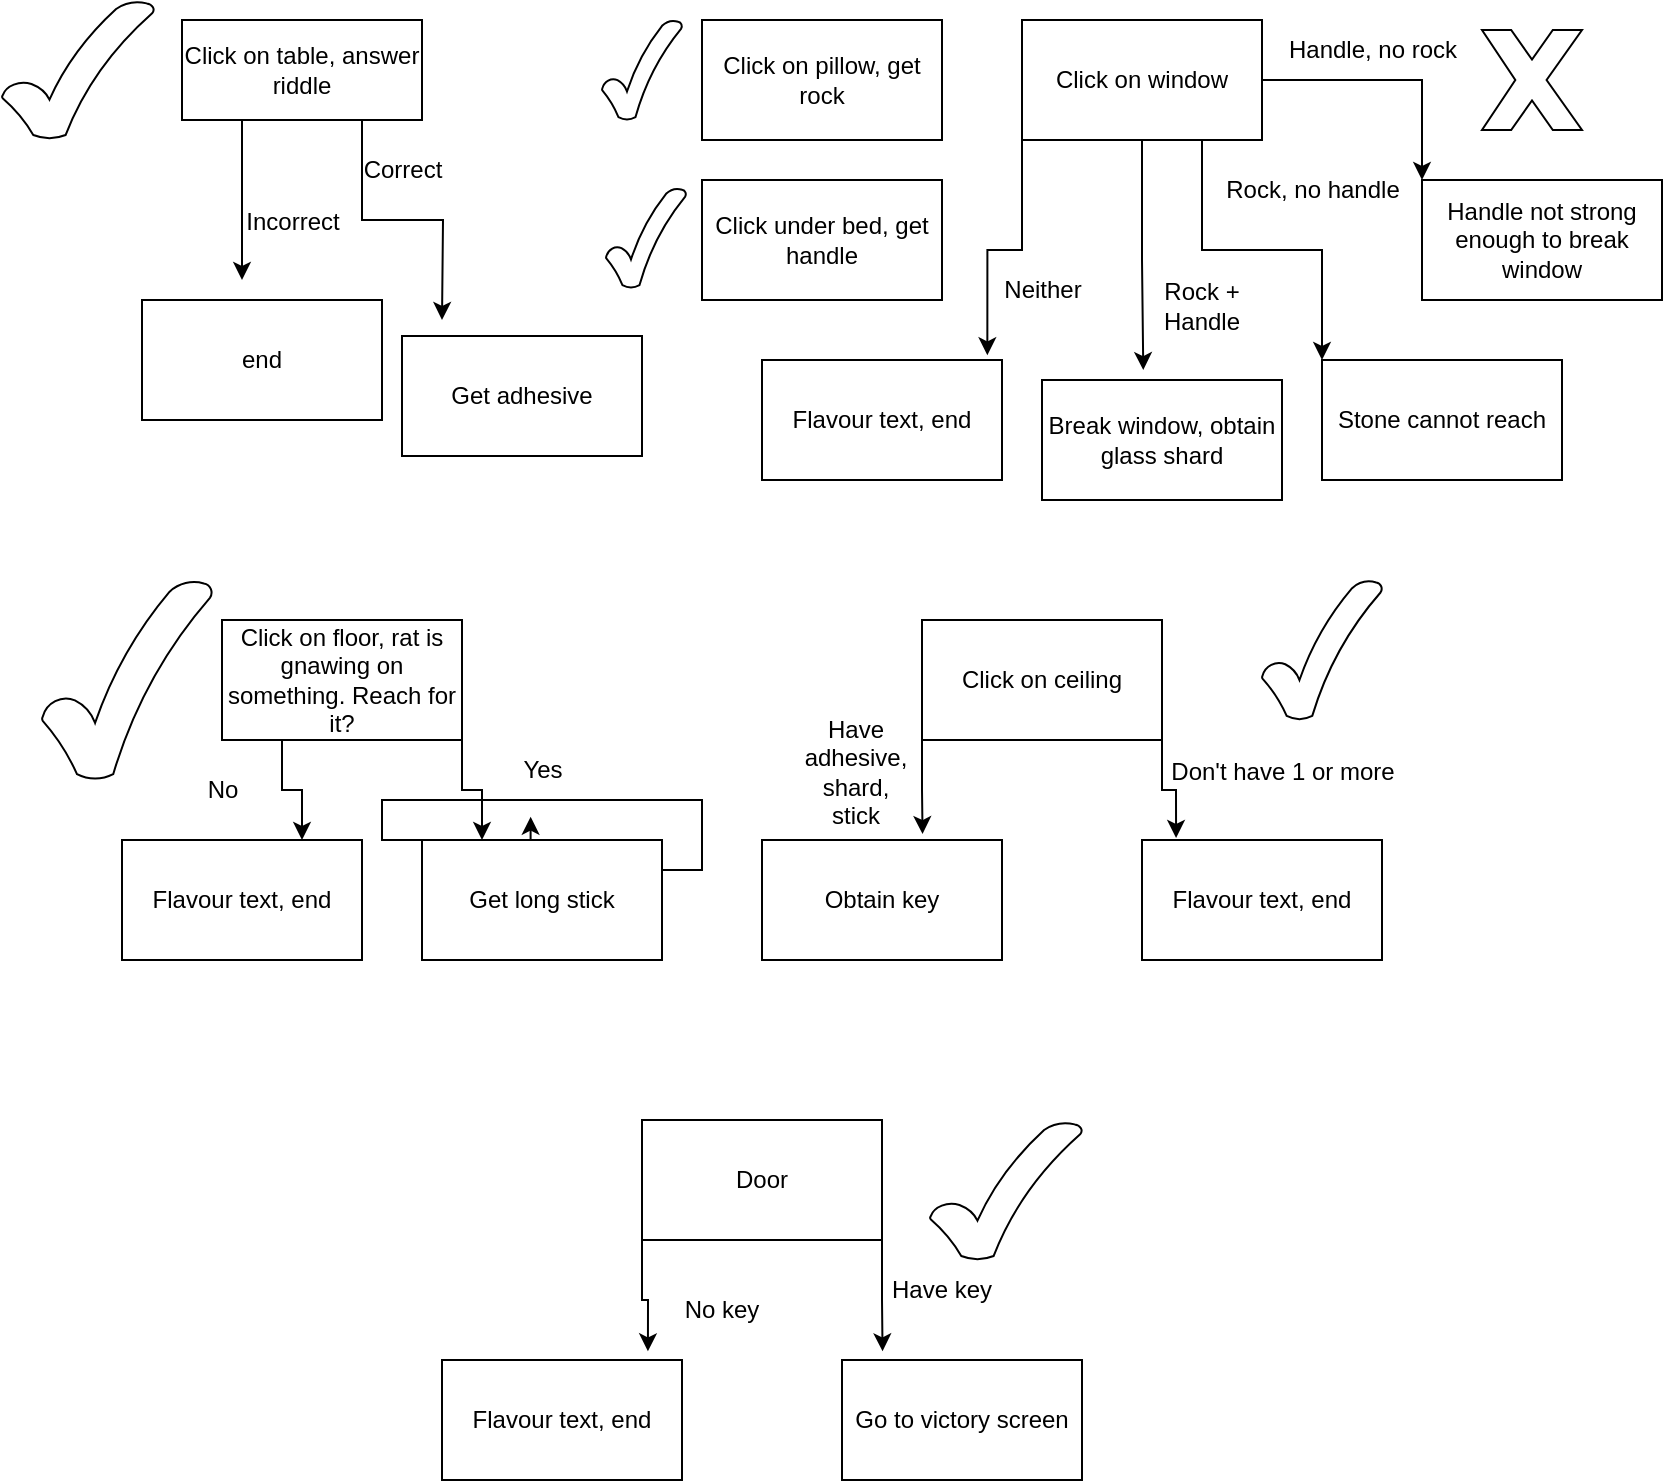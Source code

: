 <mxfile version="24.6.4" type="device">
  <diagram name="Page-1" id="w03JW5p4jiyixtSQ4wS0">
    <mxGraphModel dx="1241" dy="689" grid="1" gridSize="10" guides="1" tooltips="1" connect="1" arrows="1" fold="1" page="1" pageScale="1" pageWidth="827" pageHeight="1169" math="0" shadow="0">
      <root>
        <mxCell id="0" />
        <mxCell id="1" parent="0" />
        <mxCell id="uFrCkrXGXWZ8Ss36u2GU-13" style="edgeStyle=orthogonalEdgeStyle;rounded=0;orthogonalLoop=1;jettySize=auto;html=1;exitX=0.25;exitY=1;exitDx=0;exitDy=0;" edge="1" parent="1" source="76n5pHFG8_Tzsg33kYRW-1">
          <mxGeometry relative="1" as="geometry">
            <mxPoint x="50" y="150" as="targetPoint" />
          </mxGeometry>
        </mxCell>
        <mxCell id="uFrCkrXGXWZ8Ss36u2GU-14" style="edgeStyle=orthogonalEdgeStyle;rounded=0;orthogonalLoop=1;jettySize=auto;html=1;exitX=0.75;exitY=1;exitDx=0;exitDy=0;" edge="1" parent="1" source="76n5pHFG8_Tzsg33kYRW-1">
          <mxGeometry relative="1" as="geometry">
            <mxPoint x="150" y="170" as="targetPoint" />
          </mxGeometry>
        </mxCell>
        <mxCell id="76n5pHFG8_Tzsg33kYRW-1" value="Click on table, answer riddle" style="rounded=0;whiteSpace=wrap;html=1;" parent="1" vertex="1">
          <mxGeometry x="20" y="20" width="120" height="50" as="geometry" />
        </mxCell>
        <mxCell id="uFrCkrXGXWZ8Ss36u2GU-1" value="Get adhesive" style="rounded=0;whiteSpace=wrap;html=1;" vertex="1" parent="1">
          <mxGeometry x="130" y="178" width="120" height="60" as="geometry" />
        </mxCell>
        <mxCell id="uFrCkrXGXWZ8Ss36u2GU-3" value="Correct" style="text;html=1;align=center;verticalAlign=middle;resizable=0;points=[];autosize=1;strokeColor=none;fillColor=none;" vertex="1" parent="1">
          <mxGeometry x="100" y="80" width="60" height="30" as="geometry" />
        </mxCell>
        <mxCell id="uFrCkrXGXWZ8Ss36u2GU-7" value="end" style="rounded=0;whiteSpace=wrap;html=1;" vertex="1" parent="1">
          <mxGeometry y="160" width="120" height="60" as="geometry" />
        </mxCell>
        <mxCell id="uFrCkrXGXWZ8Ss36u2GU-8" value="Click on pillow, get rock" style="rounded=0;whiteSpace=wrap;html=1;" vertex="1" parent="1">
          <mxGeometry x="280" y="20" width="120" height="60" as="geometry" />
        </mxCell>
        <mxCell id="uFrCkrXGXWZ8Ss36u2GU-9" value="Click under bed, get handle" style="rounded=0;whiteSpace=wrap;html=1;" vertex="1" parent="1">
          <mxGeometry x="280" y="100" width="120" height="60" as="geometry" />
        </mxCell>
        <mxCell id="uFrCkrXGXWZ8Ss36u2GU-15" value="Incorrect&lt;div&gt;&lt;br&gt;&lt;/div&gt;" style="text;html=1;align=center;verticalAlign=middle;resizable=0;points=[];autosize=1;strokeColor=none;fillColor=none;" vertex="1" parent="1">
          <mxGeometry x="40" y="108" width="70" height="40" as="geometry" />
        </mxCell>
        <mxCell id="uFrCkrXGXWZ8Ss36u2GU-29" style="edgeStyle=orthogonalEdgeStyle;rounded=0;orthogonalLoop=1;jettySize=auto;html=1;exitX=0.75;exitY=1;exitDx=0;exitDy=0;entryX=0;entryY=0;entryDx=0;entryDy=0;" edge="1" parent="1" source="uFrCkrXGXWZ8Ss36u2GU-22" target="uFrCkrXGXWZ8Ss36u2GU-25">
          <mxGeometry relative="1" as="geometry" />
        </mxCell>
        <mxCell id="uFrCkrXGXWZ8Ss36u2GU-33" style="edgeStyle=orthogonalEdgeStyle;rounded=0;orthogonalLoop=1;jettySize=auto;html=1;exitX=1;exitY=0.5;exitDx=0;exitDy=0;entryX=0;entryY=0;entryDx=0;entryDy=0;" edge="1" parent="1" source="uFrCkrXGXWZ8Ss36u2GU-22" target="uFrCkrXGXWZ8Ss36u2GU-26">
          <mxGeometry relative="1" as="geometry" />
        </mxCell>
        <mxCell id="uFrCkrXGXWZ8Ss36u2GU-22" value="Click on window" style="rounded=0;whiteSpace=wrap;html=1;" vertex="1" parent="1">
          <mxGeometry x="440" y="20" width="120" height="60" as="geometry" />
        </mxCell>
        <mxCell id="uFrCkrXGXWZ8Ss36u2GU-23" value="Flavour text, end" style="rounded=0;whiteSpace=wrap;html=1;" vertex="1" parent="1">
          <mxGeometry x="310" y="190" width="120" height="60" as="geometry" />
        </mxCell>
        <mxCell id="uFrCkrXGXWZ8Ss36u2GU-24" value="Break window, obtain glass shard" style="rounded=0;whiteSpace=wrap;html=1;" vertex="1" parent="1">
          <mxGeometry x="450" y="200" width="120" height="60" as="geometry" />
        </mxCell>
        <mxCell id="uFrCkrXGXWZ8Ss36u2GU-25" value="Stone cannot reach" style="rounded=0;whiteSpace=wrap;html=1;" vertex="1" parent="1">
          <mxGeometry x="590" y="190" width="120" height="60" as="geometry" />
        </mxCell>
        <mxCell id="uFrCkrXGXWZ8Ss36u2GU-26" value="Handle not strong enough to break window" style="rounded=0;whiteSpace=wrap;html=1;" vertex="1" parent="1">
          <mxGeometry x="640" y="100" width="120" height="60" as="geometry" />
        </mxCell>
        <mxCell id="uFrCkrXGXWZ8Ss36u2GU-27" style="edgeStyle=orthogonalEdgeStyle;rounded=0;orthogonalLoop=1;jettySize=auto;html=1;exitX=0;exitY=1;exitDx=0;exitDy=0;entryX=0.939;entryY=-0.039;entryDx=0;entryDy=0;entryPerimeter=0;" edge="1" parent="1" source="uFrCkrXGXWZ8Ss36u2GU-22" target="uFrCkrXGXWZ8Ss36u2GU-23">
          <mxGeometry relative="1" as="geometry" />
        </mxCell>
        <mxCell id="uFrCkrXGXWZ8Ss36u2GU-34" value="Handle, no rock" style="text;html=1;align=center;verticalAlign=middle;resizable=0;points=[];autosize=1;strokeColor=none;fillColor=none;" vertex="1" parent="1">
          <mxGeometry x="560" y="20" width="110" height="30" as="geometry" />
        </mxCell>
        <mxCell id="uFrCkrXGXWZ8Ss36u2GU-35" value="Rock, no handle" style="text;html=1;align=center;verticalAlign=middle;resizable=0;points=[];autosize=1;strokeColor=none;fillColor=none;" vertex="1" parent="1">
          <mxGeometry x="530" y="90" width="110" height="30" as="geometry" />
        </mxCell>
        <mxCell id="uFrCkrXGXWZ8Ss36u2GU-36" value="Rock + Handle" style="text;html=1;align=center;verticalAlign=middle;whiteSpace=wrap;rounded=0;" vertex="1" parent="1">
          <mxGeometry x="500" y="148" width="60" height="30" as="geometry" />
        </mxCell>
        <mxCell id="uFrCkrXGXWZ8Ss36u2GU-37" style="edgeStyle=orthogonalEdgeStyle;rounded=0;orthogonalLoop=1;jettySize=auto;html=1;exitX=0.5;exitY=1;exitDx=0;exitDy=0;entryX=0.422;entryY=-0.083;entryDx=0;entryDy=0;entryPerimeter=0;" edge="1" parent="1" source="uFrCkrXGXWZ8Ss36u2GU-22" target="uFrCkrXGXWZ8Ss36u2GU-24">
          <mxGeometry relative="1" as="geometry" />
        </mxCell>
        <mxCell id="uFrCkrXGXWZ8Ss36u2GU-38" value="Neither" style="text;html=1;align=center;verticalAlign=middle;resizable=0;points=[];autosize=1;strokeColor=none;fillColor=none;" vertex="1" parent="1">
          <mxGeometry x="420" y="140" width="60" height="30" as="geometry" />
        </mxCell>
        <mxCell id="uFrCkrXGXWZ8Ss36u2GU-43" style="edgeStyle=orthogonalEdgeStyle;rounded=0;orthogonalLoop=1;jettySize=auto;html=1;exitX=1;exitY=1;exitDx=0;exitDy=0;entryX=0.25;entryY=0;entryDx=0;entryDy=0;" edge="1" parent="1" source="uFrCkrXGXWZ8Ss36u2GU-39" target="uFrCkrXGXWZ8Ss36u2GU-40">
          <mxGeometry relative="1" as="geometry" />
        </mxCell>
        <mxCell id="uFrCkrXGXWZ8Ss36u2GU-52" style="edgeStyle=orthogonalEdgeStyle;rounded=0;orthogonalLoop=1;jettySize=auto;html=1;exitX=0.25;exitY=1;exitDx=0;exitDy=0;entryX=0.75;entryY=0;entryDx=0;entryDy=0;" edge="1" parent="1" source="uFrCkrXGXWZ8Ss36u2GU-39" target="uFrCkrXGXWZ8Ss36u2GU-41">
          <mxGeometry relative="1" as="geometry" />
        </mxCell>
        <mxCell id="uFrCkrXGXWZ8Ss36u2GU-39" value="Click on floor, rat is gnawing on something. Reach for it?" style="rounded=0;whiteSpace=wrap;html=1;" vertex="1" parent="1">
          <mxGeometry x="40" y="320" width="120" height="60" as="geometry" />
        </mxCell>
        <mxCell id="uFrCkrXGXWZ8Ss36u2GU-40" value="Get long stick" style="rounded=0;whiteSpace=wrap;html=1;" vertex="1" parent="1">
          <mxGeometry x="140" y="430" width="120" height="60" as="geometry" />
        </mxCell>
        <mxCell id="uFrCkrXGXWZ8Ss36u2GU-41" value="Flavour text, end" style="rounded=0;whiteSpace=wrap;html=1;" vertex="1" parent="1">
          <mxGeometry x="-10" y="430" width="120" height="60" as="geometry" />
        </mxCell>
        <mxCell id="uFrCkrXGXWZ8Ss36u2GU-44" value="Click on ceiling" style="rounded=0;whiteSpace=wrap;html=1;" vertex="1" parent="1">
          <mxGeometry x="390" y="320" width="120" height="60" as="geometry" />
        </mxCell>
        <mxCell id="uFrCkrXGXWZ8Ss36u2GU-45" value="Obtain key" style="rounded=0;whiteSpace=wrap;html=1;" vertex="1" parent="1">
          <mxGeometry x="310" y="430" width="120" height="60" as="geometry" />
        </mxCell>
        <mxCell id="uFrCkrXGXWZ8Ss36u2GU-46" value="Flavour text, end" style="rounded=0;whiteSpace=wrap;html=1;" vertex="1" parent="1">
          <mxGeometry x="500" y="430" width="120" height="60" as="geometry" />
        </mxCell>
        <mxCell id="uFrCkrXGXWZ8Ss36u2GU-47" style="edgeStyle=orthogonalEdgeStyle;rounded=0;orthogonalLoop=1;jettySize=auto;html=1;exitX=0;exitY=1;exitDx=0;exitDy=0;entryX=0.669;entryY=-0.05;entryDx=0;entryDy=0;entryPerimeter=0;" edge="1" parent="1" source="uFrCkrXGXWZ8Ss36u2GU-44" target="uFrCkrXGXWZ8Ss36u2GU-45">
          <mxGeometry relative="1" as="geometry" />
        </mxCell>
        <mxCell id="uFrCkrXGXWZ8Ss36u2GU-48" style="edgeStyle=orthogonalEdgeStyle;rounded=0;orthogonalLoop=1;jettySize=auto;html=1;exitX=1;exitY=1;exitDx=0;exitDy=0;entryX=0.142;entryY=-0.017;entryDx=0;entryDy=0;entryPerimeter=0;" edge="1" parent="1" source="uFrCkrXGXWZ8Ss36u2GU-44" target="uFrCkrXGXWZ8Ss36u2GU-46">
          <mxGeometry relative="1" as="geometry" />
        </mxCell>
        <mxCell id="uFrCkrXGXWZ8Ss36u2GU-53" value="Yes" style="text;html=1;align=center;verticalAlign=middle;resizable=0;points=[];autosize=1;strokeColor=none;fillColor=none;" vertex="1" parent="1">
          <mxGeometry x="180" y="380" width="40" height="30" as="geometry" />
        </mxCell>
        <mxCell id="uFrCkrXGXWZ8Ss36u2GU-54" value="No" style="text;html=1;align=center;verticalAlign=middle;resizable=0;points=[];autosize=1;strokeColor=none;fillColor=none;" vertex="1" parent="1">
          <mxGeometry x="20" y="390" width="40" height="30" as="geometry" />
        </mxCell>
        <mxCell id="uFrCkrXGXWZ8Ss36u2GU-55" value="Have adhesive, shard, stick" style="text;html=1;align=center;verticalAlign=middle;whiteSpace=wrap;rounded=0;" vertex="1" parent="1">
          <mxGeometry x="327" y="381" width="60" height="30" as="geometry" />
        </mxCell>
        <mxCell id="uFrCkrXGXWZ8Ss36u2GU-56" value="Don&#39;t have 1 or more" style="text;html=1;align=center;verticalAlign=middle;resizable=0;points=[];autosize=1;strokeColor=none;fillColor=none;" vertex="1" parent="1">
          <mxGeometry x="500" y="381" width="140" height="30" as="geometry" />
        </mxCell>
        <mxCell id="uFrCkrXGXWZ8Ss36u2GU-57" value="Door" style="rounded=0;whiteSpace=wrap;html=1;" vertex="1" parent="1">
          <mxGeometry x="250" y="570" width="120" height="60" as="geometry" />
        </mxCell>
        <mxCell id="uFrCkrXGXWZ8Ss36u2GU-58" value="Flavour text, end" style="rounded=0;whiteSpace=wrap;html=1;" vertex="1" parent="1">
          <mxGeometry x="150" y="690" width="120" height="60" as="geometry" />
        </mxCell>
        <mxCell id="uFrCkrXGXWZ8Ss36u2GU-59" value="Go to victory screen" style="rounded=0;whiteSpace=wrap;html=1;" vertex="1" parent="1">
          <mxGeometry x="350" y="690" width="120" height="60" as="geometry" />
        </mxCell>
        <mxCell id="uFrCkrXGXWZ8Ss36u2GU-60" style="edgeStyle=orthogonalEdgeStyle;rounded=0;orthogonalLoop=1;jettySize=auto;html=1;exitX=0;exitY=1;exitDx=0;exitDy=0;entryX=0.858;entryY=-0.072;entryDx=0;entryDy=0;entryPerimeter=0;" edge="1" parent="1" source="uFrCkrXGXWZ8Ss36u2GU-57" target="uFrCkrXGXWZ8Ss36u2GU-58">
          <mxGeometry relative="1" as="geometry" />
        </mxCell>
        <mxCell id="uFrCkrXGXWZ8Ss36u2GU-61" style="edgeStyle=orthogonalEdgeStyle;rounded=0;orthogonalLoop=1;jettySize=auto;html=1;exitX=1;exitY=1;exitDx=0;exitDy=0;entryX=0.169;entryY=-0.072;entryDx=0;entryDy=0;entryPerimeter=0;" edge="1" parent="1" source="uFrCkrXGXWZ8Ss36u2GU-57" target="uFrCkrXGXWZ8Ss36u2GU-59">
          <mxGeometry relative="1" as="geometry" />
        </mxCell>
        <mxCell id="uFrCkrXGXWZ8Ss36u2GU-62" value="Have key" style="text;html=1;align=center;verticalAlign=middle;whiteSpace=wrap;rounded=0;" vertex="1" parent="1">
          <mxGeometry x="370" y="640" width="60" height="30" as="geometry" />
        </mxCell>
        <mxCell id="uFrCkrXGXWZ8Ss36u2GU-63" value="No key" style="text;html=1;align=center;verticalAlign=middle;whiteSpace=wrap;rounded=0;" vertex="1" parent="1">
          <mxGeometry x="260" y="650" width="60" height="30" as="geometry" />
        </mxCell>
        <mxCell id="uFrCkrXGXWZ8Ss36u2GU-67" value="" style="verticalLabelPosition=bottom;verticalAlign=top;html=1;shape=mxgraph.basic.tick" vertex="1" parent="1">
          <mxGeometry x="394" y="571" width="76" height="69" as="geometry" />
        </mxCell>
        <mxCell id="uFrCkrXGXWZ8Ss36u2GU-68" style="edgeStyle=orthogonalEdgeStyle;rounded=0;orthogonalLoop=1;jettySize=auto;html=1;exitX=1;exitY=0.25;exitDx=0;exitDy=0;entryX=0.358;entryY=1.278;entryDx=0;entryDy=0;entryPerimeter=0;" edge="1" parent="1" source="uFrCkrXGXWZ8Ss36u2GU-40" target="uFrCkrXGXWZ8Ss36u2GU-53">
          <mxGeometry relative="1" as="geometry" />
        </mxCell>
        <mxCell id="uFrCkrXGXWZ8Ss36u2GU-69" value="" style="verticalLabelPosition=bottom;verticalAlign=top;html=1;shape=mxgraph.basic.tick" vertex="1" parent="1">
          <mxGeometry x="-70" y="10.5" width="76" height="69" as="geometry" />
        </mxCell>
        <mxCell id="uFrCkrXGXWZ8Ss36u2GU-70" value="" style="verticalLabelPosition=bottom;verticalAlign=top;html=1;shape=mxgraph.basic.tick" vertex="1" parent="1">
          <mxGeometry x="560" y="300" width="60" height="70" as="geometry" />
        </mxCell>
        <mxCell id="uFrCkrXGXWZ8Ss36u2GU-71" value="" style="verticalLabelPosition=bottom;verticalAlign=top;html=1;shape=mxgraph.basic.tick" vertex="1" parent="1">
          <mxGeometry x="-50" y="300" width="85" height="100" as="geometry" />
        </mxCell>
        <mxCell id="uFrCkrXGXWZ8Ss36u2GU-72" value="" style="verticalLabelPosition=bottom;verticalAlign=top;html=1;shape=mxgraph.basic.tick" vertex="1" parent="1">
          <mxGeometry x="230" y="20" width="40" height="50" as="geometry" />
        </mxCell>
        <mxCell id="uFrCkrXGXWZ8Ss36u2GU-73" value="" style="verticalLabelPosition=bottom;verticalAlign=top;html=1;shape=mxgraph.basic.tick" vertex="1" parent="1">
          <mxGeometry x="232" y="104" width="40" height="50" as="geometry" />
        </mxCell>
        <mxCell id="uFrCkrXGXWZ8Ss36u2GU-74" value="" style="verticalLabelPosition=bottom;verticalAlign=top;html=1;shape=mxgraph.basic.x" vertex="1" parent="1">
          <mxGeometry x="670" y="25" width="50" height="50" as="geometry" />
        </mxCell>
      </root>
    </mxGraphModel>
  </diagram>
</mxfile>
